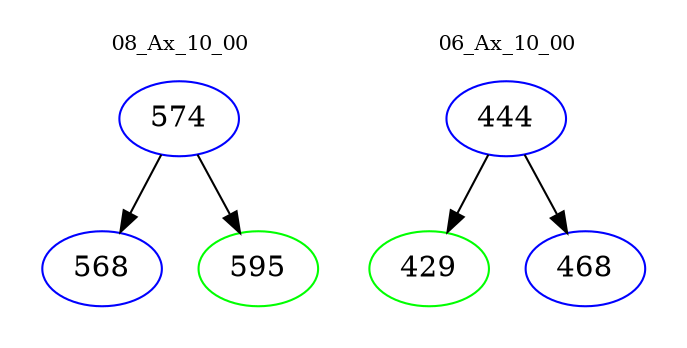 digraph{
subgraph cluster_0 {
color = white
label = "08_Ax_10_00";
fontsize=10;
T0_574 [label="574", color="blue"]
T0_574 -> T0_568 [color="black"]
T0_568 [label="568", color="blue"]
T0_574 -> T0_595 [color="black"]
T0_595 [label="595", color="green"]
}
subgraph cluster_1 {
color = white
label = "06_Ax_10_00";
fontsize=10;
T1_444 [label="444", color="blue"]
T1_444 -> T1_429 [color="black"]
T1_429 [label="429", color="green"]
T1_444 -> T1_468 [color="black"]
T1_468 [label="468", color="blue"]
}
}
